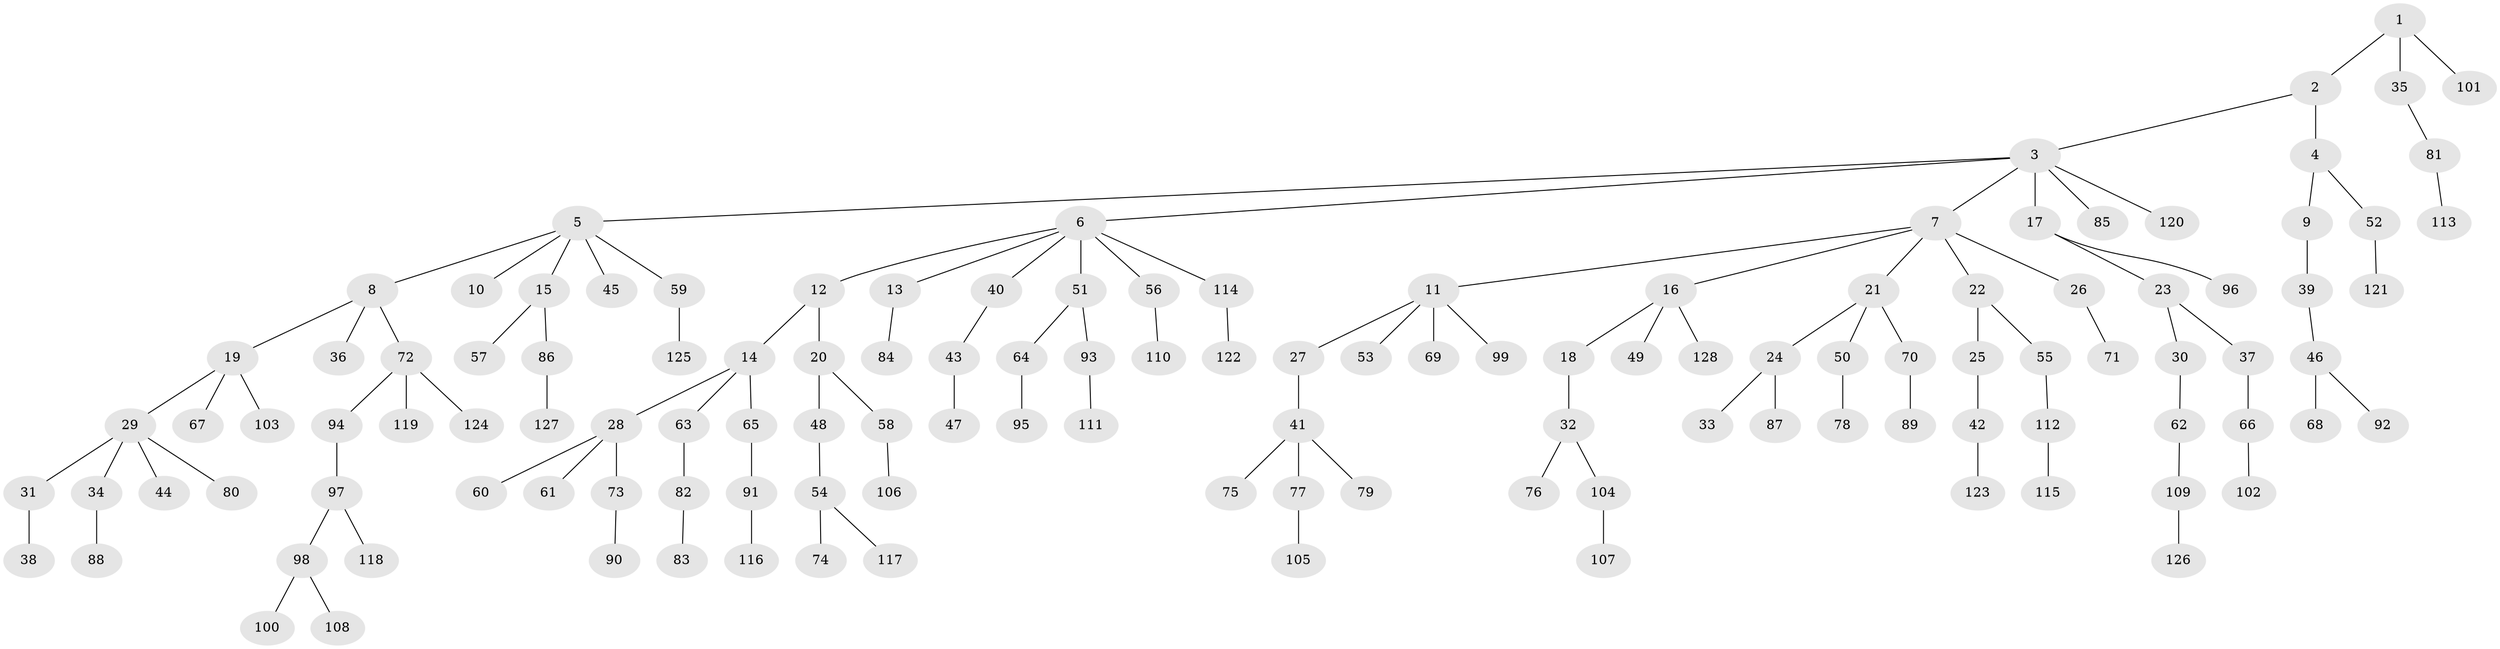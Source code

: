 // coarse degree distribution, {2: 0.22077922077922077, 3: 0.16883116883116883, 6: 0.025974025974025976, 5: 0.012987012987012988, 7: 0.012987012987012988, 4: 0.05194805194805195, 1: 0.5064935064935064}
// Generated by graph-tools (version 1.1) at 2025/51/03/04/25 22:51:59]
// undirected, 128 vertices, 127 edges
graph export_dot {
  node [color=gray90,style=filled];
  1;
  2;
  3;
  4;
  5;
  6;
  7;
  8;
  9;
  10;
  11;
  12;
  13;
  14;
  15;
  16;
  17;
  18;
  19;
  20;
  21;
  22;
  23;
  24;
  25;
  26;
  27;
  28;
  29;
  30;
  31;
  32;
  33;
  34;
  35;
  36;
  37;
  38;
  39;
  40;
  41;
  42;
  43;
  44;
  45;
  46;
  47;
  48;
  49;
  50;
  51;
  52;
  53;
  54;
  55;
  56;
  57;
  58;
  59;
  60;
  61;
  62;
  63;
  64;
  65;
  66;
  67;
  68;
  69;
  70;
  71;
  72;
  73;
  74;
  75;
  76;
  77;
  78;
  79;
  80;
  81;
  82;
  83;
  84;
  85;
  86;
  87;
  88;
  89;
  90;
  91;
  92;
  93;
  94;
  95;
  96;
  97;
  98;
  99;
  100;
  101;
  102;
  103;
  104;
  105;
  106;
  107;
  108;
  109;
  110;
  111;
  112;
  113;
  114;
  115;
  116;
  117;
  118;
  119;
  120;
  121;
  122;
  123;
  124;
  125;
  126;
  127;
  128;
  1 -- 2;
  1 -- 35;
  1 -- 101;
  2 -- 3;
  2 -- 4;
  3 -- 5;
  3 -- 6;
  3 -- 7;
  3 -- 17;
  3 -- 85;
  3 -- 120;
  4 -- 9;
  4 -- 52;
  5 -- 8;
  5 -- 10;
  5 -- 15;
  5 -- 45;
  5 -- 59;
  6 -- 12;
  6 -- 13;
  6 -- 40;
  6 -- 51;
  6 -- 56;
  6 -- 114;
  7 -- 11;
  7 -- 16;
  7 -- 21;
  7 -- 22;
  7 -- 26;
  8 -- 19;
  8 -- 36;
  8 -- 72;
  9 -- 39;
  11 -- 27;
  11 -- 53;
  11 -- 69;
  11 -- 99;
  12 -- 14;
  12 -- 20;
  13 -- 84;
  14 -- 28;
  14 -- 63;
  14 -- 65;
  15 -- 57;
  15 -- 86;
  16 -- 18;
  16 -- 49;
  16 -- 128;
  17 -- 23;
  17 -- 96;
  18 -- 32;
  19 -- 29;
  19 -- 67;
  19 -- 103;
  20 -- 48;
  20 -- 58;
  21 -- 24;
  21 -- 50;
  21 -- 70;
  22 -- 25;
  22 -- 55;
  23 -- 30;
  23 -- 37;
  24 -- 33;
  24 -- 87;
  25 -- 42;
  26 -- 71;
  27 -- 41;
  28 -- 60;
  28 -- 61;
  28 -- 73;
  29 -- 31;
  29 -- 34;
  29 -- 44;
  29 -- 80;
  30 -- 62;
  31 -- 38;
  32 -- 76;
  32 -- 104;
  34 -- 88;
  35 -- 81;
  37 -- 66;
  39 -- 46;
  40 -- 43;
  41 -- 75;
  41 -- 77;
  41 -- 79;
  42 -- 123;
  43 -- 47;
  46 -- 68;
  46 -- 92;
  48 -- 54;
  50 -- 78;
  51 -- 64;
  51 -- 93;
  52 -- 121;
  54 -- 74;
  54 -- 117;
  55 -- 112;
  56 -- 110;
  58 -- 106;
  59 -- 125;
  62 -- 109;
  63 -- 82;
  64 -- 95;
  65 -- 91;
  66 -- 102;
  70 -- 89;
  72 -- 94;
  72 -- 119;
  72 -- 124;
  73 -- 90;
  77 -- 105;
  81 -- 113;
  82 -- 83;
  86 -- 127;
  91 -- 116;
  93 -- 111;
  94 -- 97;
  97 -- 98;
  97 -- 118;
  98 -- 100;
  98 -- 108;
  104 -- 107;
  109 -- 126;
  112 -- 115;
  114 -- 122;
}

